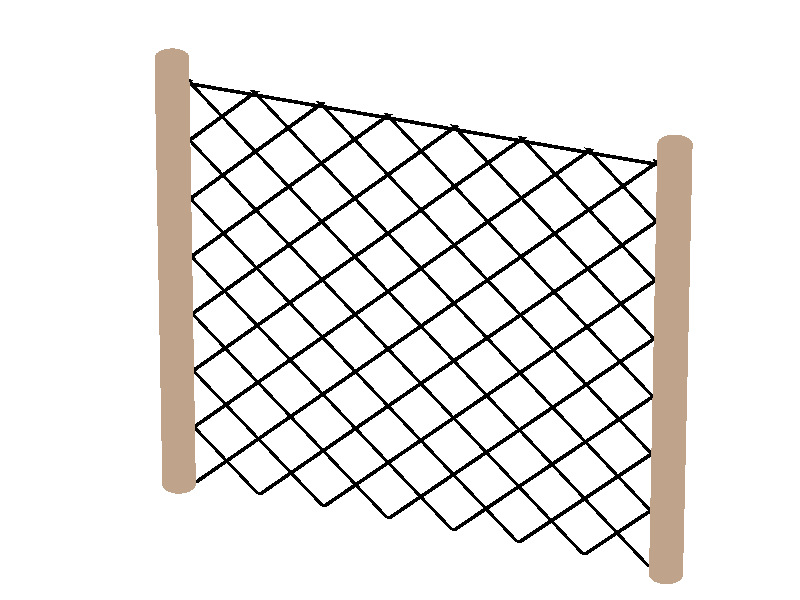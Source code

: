 // POV-Ray 3.6 / 3.7 Scene File "grid6.pov"
// author: Friedrich A. Lohmueller, 2005/Aug-2009/Jan-2011
// email: Friedrich.Lohmueller_at_t-online.de
// homepage: http://www.f-lohmueller.de
//
#version 3.6; // 3.7;
global_settings{ assumed_gamma 1.0 }
#default{ finish{ ambient 0.1 diffuse 0.9 }} 
global_settings { max_trace_level 10 }//(1...20) [default = 5]

#include "colors.inc"
#include "textures.inc"
// camera -----------------------------------------------------------
#declare Cam0 = camera {//ultra_wide_angle 
                        angle 25 
                        location  <0.0 , 0.0 ,-30.0>
                        look_at   <0.0 , 0.0 , 0.0>}
#declare Cam1 = camera {ultra_wide_angle angle 5.3
                        location  <10.0 , 20.5 ,-28.0>
                        look_at   <0.9 , 1.10 , 0.0>}
camera{Cam1}
// sun ---------------------------------------------------------------
light_source{<2500,2500,-2500> color White}
// sky ---------------------------------------------------------------
sphere{<0,0,0>,1 hollow 
              texture{pigment{gradient <0,1,0>
                              color_map{[0.00 color rgb<1,0.75,0> ]
                                        [0.35 color rgb<1,0.75,0>*0.8]
                                        [0.50 color White*1.1 ]
                                        [0.65 color rgb<1,0.75,0>*0.8]
                                        [1.00 color rgb<1,0.75,0> ]}
                              quick_color White 
                              scale 2 translate<0,-1,0>}
                      finish {ambient 1 diffuse 0} rotate<20,0,0>
                     } 
           scale 10000}
//--------------------------------------------------------------------------
//--------------------------------------------------------------------------
//---------------------------------------------------<<<< grid macro
//----------------------------------------------------------------
#macro Raster(RScale, RLine) 
       pigment{ gradient x scale RScale
                color_map{[0.000   color rgbt<0,0,0,0>]
                          [0+RLine color rgbt<0,0,0,0>]
                          [0+RLine color rgbt<1,1,1,1>]
                          [1-RLine color rgbt<1,1,1,1>]
                          [1-RLine color rgbt<0,0,0,0>]
                          [1.000   color rgbt<0,0,0,0>]} }
       finish { phong 0.1}
 #end// of Raster(RScale, RLine)-macro    
//---------------------------------------------------------------
#macro ClearGrid (Rscale )
 texture{ Raster(1.00, 0.04) rotate<0 ,45,0> scale Rscale rotate<90,0,0>} 
 texture{ Raster(1.00, 0.04) rotate<0,-45,0> scale Rscale rotate<90,0,0>}
#end //
//---------------------------------------------------------------
#declare Post = cylinder { <0,0,0>,<0,2.10,0>,0.07
          texture{ pigment{ color DarkWood}
                   normal { bumps 0.5 scale <0.001,0.1,0.001>}
                   finish { phong 1}}}


box {<0,0,0>,< 2,1.99,0.001> scale <1,1,1>                
     //texture{pigment{color rgb <1,1,1>*1.1} 
     //         finish {ambient 0.1 diffuse 0.9} }
     ClearGrid (0.2)
     
     rotate<0,0,0> translate<0.0,0,0>}

object{Post scale <1,1,1> rotate<0,0,0> translate<-0.06,0,-0.03>}
object{Post scale <1,1,1> rotate<0,0,0> translate< 2.06,0,-0.03>}
cylinder {<0,0,0>,<2,0,0>,0.008 scale <1,1,1> rotate<0,0,0> translate<0,1.97,0>
          texture{pigment{color Black}
                  finish {ambient 0.1 diffuse 0.9 phong 1}}}


//--------------------------------------------------------------- end
